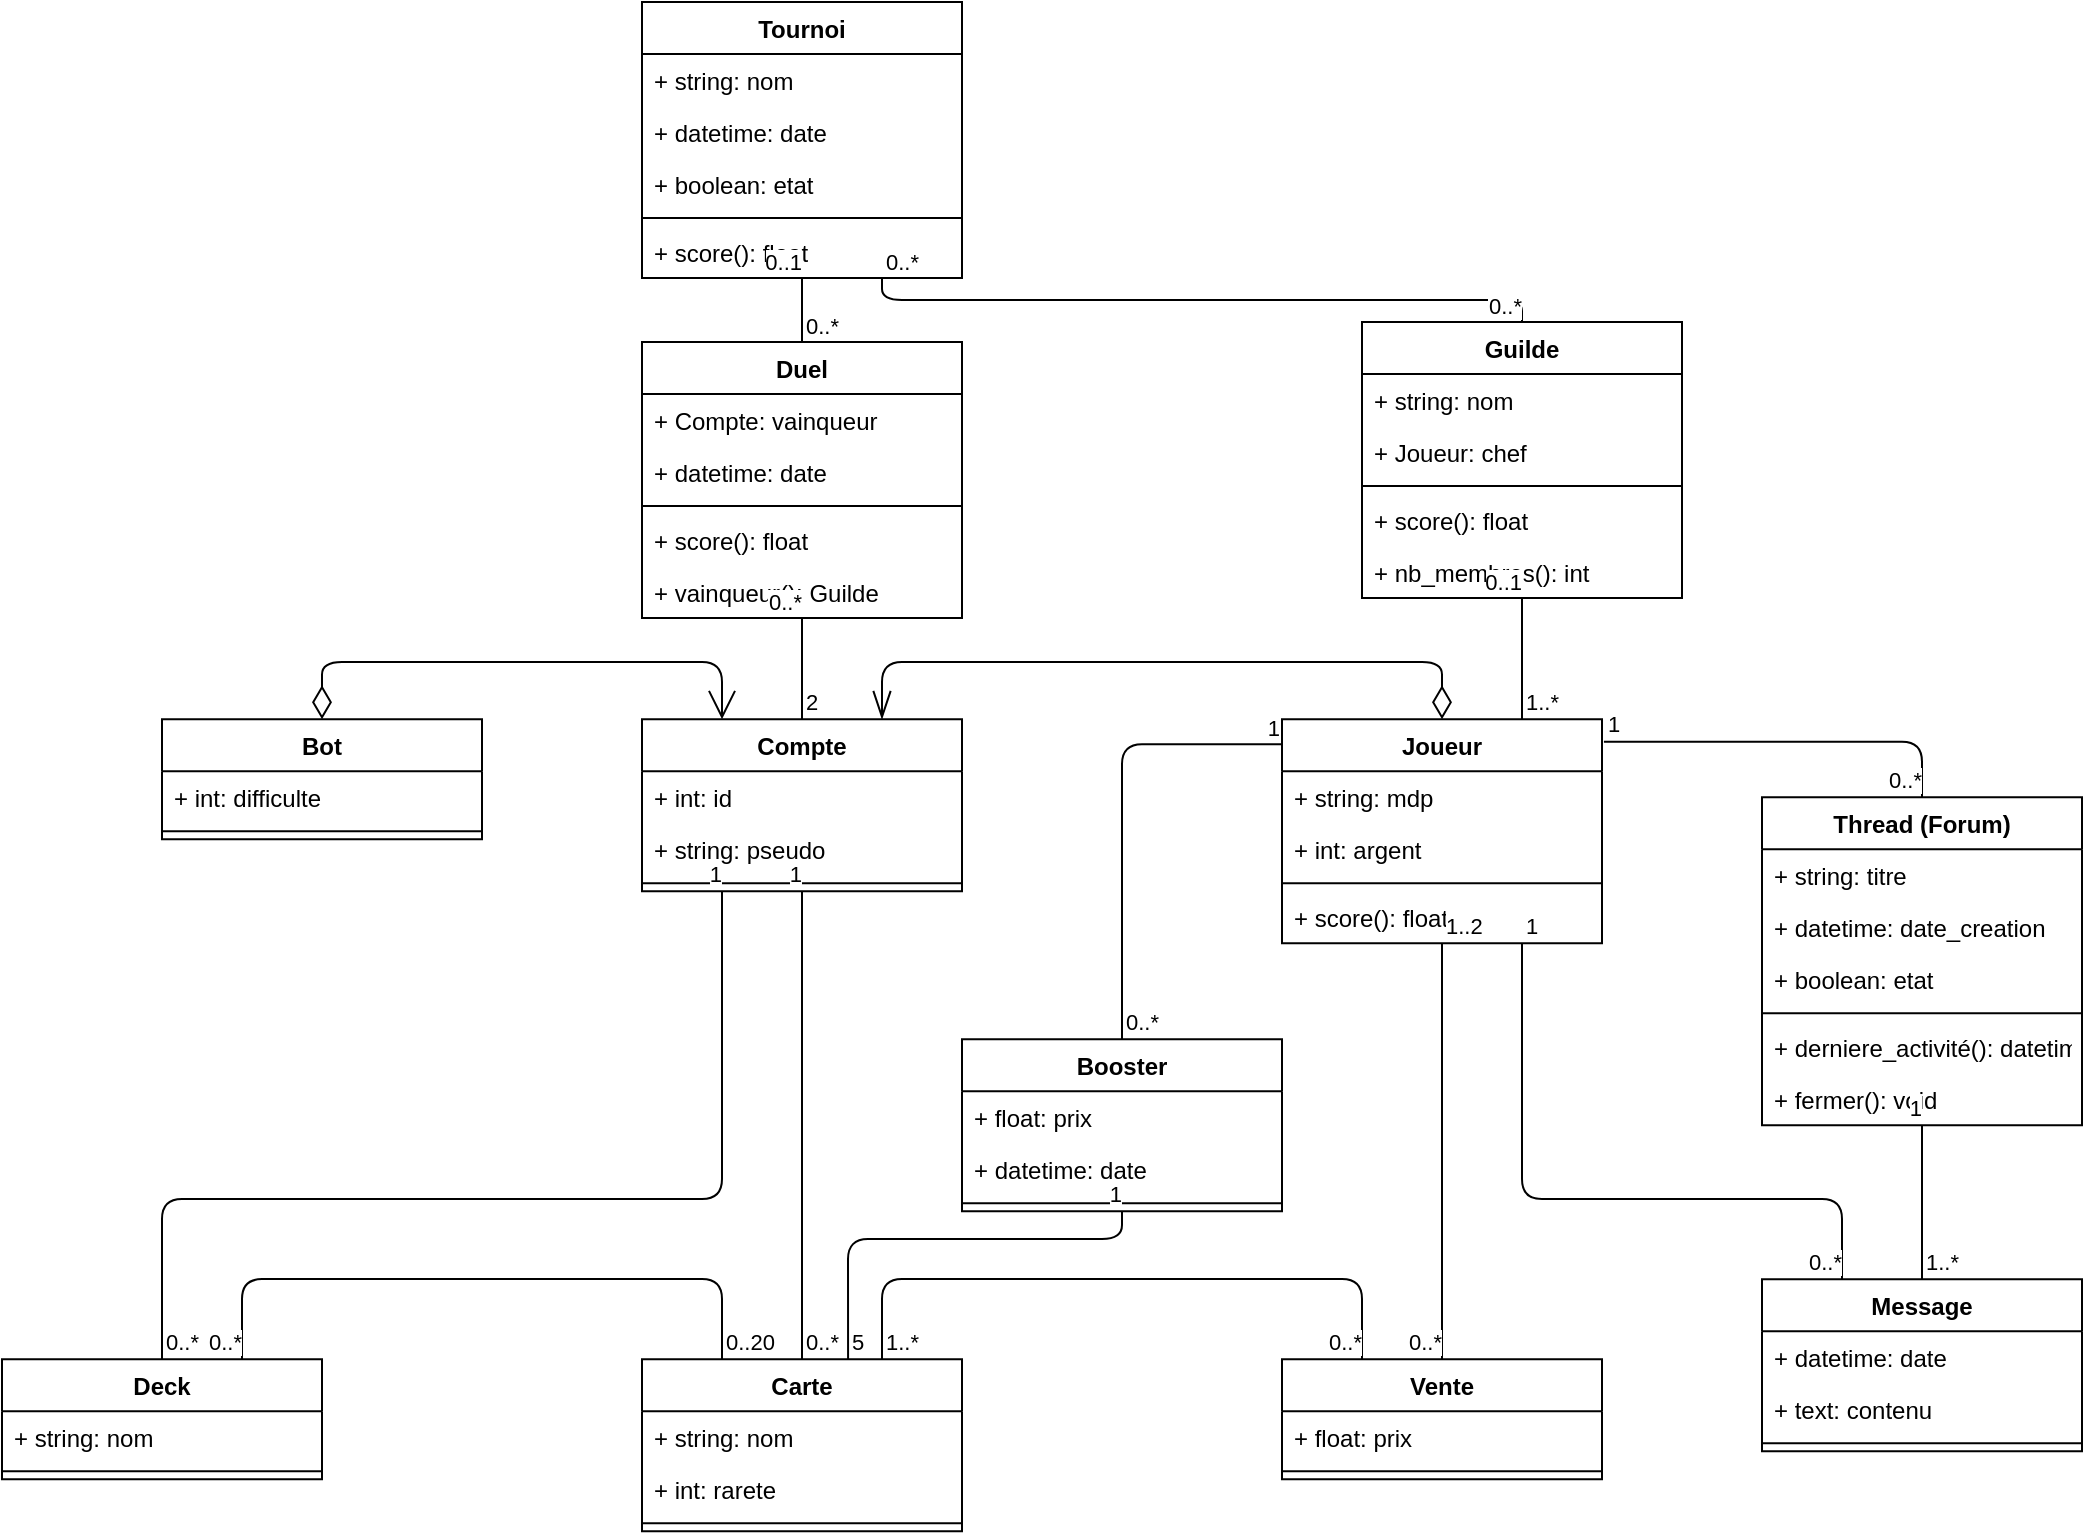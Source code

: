 <mxfile compressed="true" version="15.2.1" type="github"><diagram id="C5RBs43oDa-KdzZeNtuy" name="Page-1"><mxGraphModel dx="858" dy="2165" grid="1" gridSize="10" guides="1" tooltips="1" connect="1" arrows="1" fold="1" page="1" pageScale="1" pageWidth="1169" pageHeight="827" math="0" shadow="0"><root><mxCell id="WIyWlLk6GJQsqaUBKTNV-0"/><mxCell id="WIyWlLk6GJQsqaUBKTNV-1" parent="WIyWlLk6GJQsqaUBKTNV-0"/><mxCell id="Jjx2fEoYLebvqEYxVv_u-13" value="Deck" style="swimlane;fontStyle=1;align=center;verticalAlign=top;childLayout=stackLayout;horizontal=1;startSize=26;horizontalStack=0;resizeParent=1;resizeParentMax=0;resizeLast=0;collapsible=1;marginBottom=0;" vertex="1" parent="WIyWlLk6GJQsqaUBKTNV-1"><mxGeometry x="80" y="-961.43" width="160" height="60" as="geometry"/></mxCell><mxCell id="Jjx2fEoYLebvqEYxVv_u-165" value="+ string: nom" style="text;strokeColor=none;fillColor=none;align=left;verticalAlign=top;spacingLeft=4;spacingRight=4;overflow=hidden;rotatable=0;points=[[0,0.5],[1,0.5]];portConstraint=eastwest;" vertex="1" parent="Jjx2fEoYLebvqEYxVv_u-13"><mxGeometry y="26" width="160" height="26" as="geometry"/></mxCell><mxCell id="Jjx2fEoYLebvqEYxVv_u-15" value="" style="line;strokeWidth=1;fillColor=none;align=left;verticalAlign=middle;spacingTop=-1;spacingLeft=3;spacingRight=3;rotatable=0;labelPosition=right;points=[];portConstraint=eastwest;" vertex="1" parent="Jjx2fEoYLebvqEYxVv_u-13"><mxGeometry y="52" width="160" height="8" as="geometry"/></mxCell><mxCell id="Jjx2fEoYLebvqEYxVv_u-18" value="" style="endArrow=none;html=1;edgeStyle=orthogonalEdgeStyle;exitX=0.25;exitY=0;exitDx=0;exitDy=0;entryX=0.75;entryY=0;entryDx=0;entryDy=0;" edge="1" parent="WIyWlLk6GJQsqaUBKTNV-1" source="Jjx2fEoYLebvqEYxVv_u-28" target="Jjx2fEoYLebvqEYxVv_u-13"><mxGeometry relative="1" as="geometry"><mxPoint x="500" y="-911.43" as="sourcePoint"/><mxPoint x="660" y="-911.43" as="targetPoint"/><Array as="points"><mxPoint x="440" y="-1001.43"/><mxPoint x="200" y="-1001.43"/></Array></mxGeometry></mxCell><mxCell id="Jjx2fEoYLebvqEYxVv_u-19" value="0..20" style="edgeLabel;resizable=0;html=1;align=left;verticalAlign=bottom;" connectable="0" vertex="1" parent="Jjx2fEoYLebvqEYxVv_u-18"><mxGeometry x="-1" relative="1" as="geometry"/></mxCell><mxCell id="Jjx2fEoYLebvqEYxVv_u-20" value="0..*" style="edgeLabel;resizable=0;html=1;align=right;verticalAlign=bottom;" connectable="0" vertex="1" parent="Jjx2fEoYLebvqEYxVv_u-18"><mxGeometry x="1" relative="1" as="geometry"/></mxCell><mxCell id="Jjx2fEoYLebvqEYxVv_u-24" value="Duel" style="swimlane;fontStyle=1;align=center;verticalAlign=top;childLayout=stackLayout;horizontal=1;startSize=26;horizontalStack=0;resizeParent=1;resizeParentMax=0;resizeLast=0;collapsible=1;marginBottom=0;" vertex="1" parent="WIyWlLk6GJQsqaUBKTNV-1"><mxGeometry x="400" y="-1470" width="160" height="138" as="geometry"/></mxCell><mxCell id="Jjx2fEoYLebvqEYxVv_u-172" value="+ Compte: vainqueur" style="text;strokeColor=none;fillColor=none;align=left;verticalAlign=top;spacingLeft=4;spacingRight=4;overflow=hidden;rotatable=0;points=[[0,0.5],[1,0.5]];portConstraint=eastwest;" vertex="1" parent="Jjx2fEoYLebvqEYxVv_u-24"><mxGeometry y="26" width="160" height="26" as="geometry"/></mxCell><mxCell id="Jjx2fEoYLebvqEYxVv_u-173" value="+ datetime: date" style="text;strokeColor=none;fillColor=none;align=left;verticalAlign=top;spacingLeft=4;spacingRight=4;overflow=hidden;rotatable=0;points=[[0,0.5],[1,0.5]];portConstraint=eastwest;" vertex="1" parent="Jjx2fEoYLebvqEYxVv_u-24"><mxGeometry y="52" width="160" height="26" as="geometry"/></mxCell><mxCell id="Jjx2fEoYLebvqEYxVv_u-26" value="" style="line;strokeWidth=1;fillColor=none;align=left;verticalAlign=middle;spacingTop=-1;spacingLeft=3;spacingRight=3;rotatable=0;labelPosition=right;points=[];portConstraint=eastwest;" vertex="1" parent="Jjx2fEoYLebvqEYxVv_u-24"><mxGeometry y="78" width="160" height="8" as="geometry"/></mxCell><mxCell id="Jjx2fEoYLebvqEYxVv_u-174" value="+ score(): float" style="text;strokeColor=none;fillColor=none;align=left;verticalAlign=top;spacingLeft=4;spacingRight=4;overflow=hidden;rotatable=0;points=[[0,0.5],[1,0.5]];portConstraint=eastwest;" vertex="1" parent="Jjx2fEoYLebvqEYxVv_u-24"><mxGeometry y="86" width="160" height="26" as="geometry"/></mxCell><mxCell id="Jjx2fEoYLebvqEYxVv_u-181" value="+ vainqueur(): Guilde" style="text;strokeColor=none;fillColor=none;align=left;verticalAlign=top;spacingLeft=4;spacingRight=4;overflow=hidden;rotatable=0;points=[[0,0.5],[1,0.5]];portConstraint=eastwest;" vertex="1" parent="Jjx2fEoYLebvqEYxVv_u-24"><mxGeometry y="112" width="160" height="26" as="geometry"/></mxCell><mxCell id="Jjx2fEoYLebvqEYxVv_u-28" value="Carte" style="swimlane;fontStyle=1;align=center;verticalAlign=top;childLayout=stackLayout;horizontal=1;startSize=26;horizontalStack=0;resizeParent=1;resizeParentMax=0;resizeLast=0;collapsible=1;marginBottom=0;" vertex="1" parent="WIyWlLk6GJQsqaUBKTNV-1"><mxGeometry x="400" y="-961.43" width="160" height="86" as="geometry"/></mxCell><mxCell id="Jjx2fEoYLebvqEYxVv_u-163" value="+ string: nom" style="text;strokeColor=none;fillColor=none;align=left;verticalAlign=top;spacingLeft=4;spacingRight=4;overflow=hidden;rotatable=0;points=[[0,0.5],[1,0.5]];portConstraint=eastwest;" vertex="1" parent="Jjx2fEoYLebvqEYxVv_u-28"><mxGeometry y="26" width="160" height="26" as="geometry"/></mxCell><mxCell id="Jjx2fEoYLebvqEYxVv_u-164" value="+ int: rarete" style="text;strokeColor=none;fillColor=none;align=left;verticalAlign=top;spacingLeft=4;spacingRight=4;overflow=hidden;rotatable=0;points=[[0,0.5],[1,0.5]];portConstraint=eastwest;" vertex="1" parent="Jjx2fEoYLebvqEYxVv_u-28"><mxGeometry y="52" width="160" height="26" as="geometry"/></mxCell><mxCell id="Jjx2fEoYLebvqEYxVv_u-30" value="" style="line;strokeWidth=1;fillColor=none;align=left;verticalAlign=middle;spacingTop=-1;spacingLeft=3;spacingRight=3;rotatable=0;labelPosition=right;points=[];portConstraint=eastwest;" vertex="1" parent="Jjx2fEoYLebvqEYxVv_u-28"><mxGeometry y="78" width="160" height="8" as="geometry"/></mxCell><mxCell id="Jjx2fEoYLebvqEYxVv_u-33" value="" style="endArrow=none;html=1;edgeStyle=orthogonalEdgeStyle;exitX=0.5;exitY=0;exitDx=0;exitDy=0;entryX=0.5;entryY=1;entryDx=0;entryDy=0;" edge="1" parent="WIyWlLk6GJQsqaUBKTNV-1" source="Jjx2fEoYLebvqEYxVv_u-45" target="Jjx2fEoYLebvqEYxVv_u-24"><mxGeometry relative="1" as="geometry"><mxPoint x="560" y="-471.43" as="sourcePoint"/><mxPoint x="440" y="-1336" as="targetPoint"/></mxGeometry></mxCell><mxCell id="Jjx2fEoYLebvqEYxVv_u-34" value="2" style="edgeLabel;resizable=0;html=1;align=left;verticalAlign=bottom;" connectable="0" vertex="1" parent="Jjx2fEoYLebvqEYxVv_u-33"><mxGeometry x="-1" relative="1" as="geometry"/></mxCell><mxCell id="Jjx2fEoYLebvqEYxVv_u-35" value="0..*" style="edgeLabel;resizable=0;html=1;align=right;verticalAlign=bottom;" connectable="0" vertex="1" parent="Jjx2fEoYLebvqEYxVv_u-33"><mxGeometry x="1" relative="1" as="geometry"/></mxCell><mxCell id="Jjx2fEoYLebvqEYxVv_u-37" value="Guilde" style="swimlane;fontStyle=1;align=center;verticalAlign=top;childLayout=stackLayout;horizontal=1;startSize=26;horizontalStack=0;resizeParent=1;resizeParentMax=0;resizeLast=0;collapsible=1;marginBottom=0;" vertex="1" parent="WIyWlLk6GJQsqaUBKTNV-1"><mxGeometry x="760" y="-1480" width="160" height="138" as="geometry"/></mxCell><mxCell id="Jjx2fEoYLebvqEYxVv_u-182" value="+ string: nom" style="text;strokeColor=none;fillColor=none;align=left;verticalAlign=top;spacingLeft=4;spacingRight=4;overflow=hidden;rotatable=0;points=[[0,0.5],[1,0.5]];portConstraint=eastwest;" vertex="1" parent="Jjx2fEoYLebvqEYxVv_u-37"><mxGeometry y="26" width="160" height="26" as="geometry"/></mxCell><mxCell id="Jjx2fEoYLebvqEYxVv_u-185" value="+ Joueur: chef" style="text;strokeColor=none;fillColor=none;align=left;verticalAlign=top;spacingLeft=4;spacingRight=4;overflow=hidden;rotatable=0;points=[[0,0.5],[1,0.5]];portConstraint=eastwest;" vertex="1" parent="Jjx2fEoYLebvqEYxVv_u-37"><mxGeometry y="52" width="160" height="26" as="geometry"/></mxCell><mxCell id="Jjx2fEoYLebvqEYxVv_u-39" value="" style="line;strokeWidth=1;fillColor=none;align=left;verticalAlign=middle;spacingTop=-1;spacingLeft=3;spacingRight=3;rotatable=0;labelPosition=right;points=[];portConstraint=eastwest;" vertex="1" parent="Jjx2fEoYLebvqEYxVv_u-37"><mxGeometry y="78" width="160" height="8" as="geometry"/></mxCell><mxCell id="Jjx2fEoYLebvqEYxVv_u-184" value="+ score(): float" style="text;strokeColor=none;fillColor=none;align=left;verticalAlign=top;spacingLeft=4;spacingRight=4;overflow=hidden;rotatable=0;points=[[0,0.5],[1,0.5]];portConstraint=eastwest;" vertex="1" parent="Jjx2fEoYLebvqEYxVv_u-37"><mxGeometry y="86" width="160" height="26" as="geometry"/></mxCell><mxCell id="Jjx2fEoYLebvqEYxVv_u-186" value="+ nb_membres(): int" style="text;strokeColor=none;fillColor=none;align=left;verticalAlign=top;spacingLeft=4;spacingRight=4;overflow=hidden;rotatable=0;points=[[0,0.5],[1,0.5]];portConstraint=eastwest;" vertex="1" parent="Jjx2fEoYLebvqEYxVv_u-37"><mxGeometry y="112" width="160" height="26" as="geometry"/></mxCell><mxCell id="Jjx2fEoYLebvqEYxVv_u-41" value="" style="endArrow=none;html=1;edgeStyle=orthogonalEdgeStyle;exitX=0.75;exitY=0;exitDx=0;exitDy=0;entryX=0.5;entryY=1;entryDx=0;entryDy=0;" edge="1" parent="WIyWlLk6GJQsqaUBKTNV-1" source="Jjx2fEoYLebvqEYxVv_u-103" target="Jjx2fEoYLebvqEYxVv_u-37"><mxGeometry relative="1" as="geometry"><mxPoint x="560" y="-490" as="sourcePoint"/><mxPoint x="720" y="-490" as="targetPoint"/></mxGeometry></mxCell><mxCell id="Jjx2fEoYLebvqEYxVv_u-42" value="1..*" style="edgeLabel;resizable=0;html=1;align=left;verticalAlign=bottom;" connectable="0" vertex="1" parent="Jjx2fEoYLebvqEYxVv_u-41"><mxGeometry x="-1" relative="1" as="geometry"/></mxCell><mxCell id="Jjx2fEoYLebvqEYxVv_u-43" value="0..1" style="edgeLabel;resizable=0;html=1;align=right;verticalAlign=bottom;" connectable="0" vertex="1" parent="Jjx2fEoYLebvqEYxVv_u-41"><mxGeometry x="1" relative="1" as="geometry"/></mxCell><mxCell id="Jjx2fEoYLebvqEYxVv_u-49" value="Tournoi" style="swimlane;fontStyle=1;align=center;verticalAlign=top;childLayout=stackLayout;horizontal=1;startSize=26;horizontalStack=0;resizeParent=1;resizeParentMax=0;resizeLast=0;collapsible=1;marginBottom=0;" vertex="1" parent="WIyWlLk6GJQsqaUBKTNV-1"><mxGeometry x="400" y="-1640" width="160" height="138" as="geometry"/></mxCell><mxCell id="Jjx2fEoYLebvqEYxVv_u-175" value="+ string: nom" style="text;strokeColor=none;fillColor=none;align=left;verticalAlign=top;spacingLeft=4;spacingRight=4;overflow=hidden;rotatable=0;points=[[0,0.5],[1,0.5]];portConstraint=eastwest;" vertex="1" parent="Jjx2fEoYLebvqEYxVv_u-49"><mxGeometry y="26" width="160" height="26" as="geometry"/></mxCell><mxCell id="Jjx2fEoYLebvqEYxVv_u-176" value="+ datetime: date" style="text;strokeColor=none;fillColor=none;align=left;verticalAlign=top;spacingLeft=4;spacingRight=4;overflow=hidden;rotatable=0;points=[[0,0.5],[1,0.5]];portConstraint=eastwest;" vertex="1" parent="Jjx2fEoYLebvqEYxVv_u-49"><mxGeometry y="52" width="160" height="26" as="geometry"/></mxCell><mxCell id="Jjx2fEoYLebvqEYxVv_u-178" value="+ boolean: etat" style="text;strokeColor=none;fillColor=none;align=left;verticalAlign=top;spacingLeft=4;spacingRight=4;overflow=hidden;rotatable=0;points=[[0,0.5],[1,0.5]];portConstraint=eastwest;" vertex="1" parent="Jjx2fEoYLebvqEYxVv_u-49"><mxGeometry y="78" width="160" height="26" as="geometry"/></mxCell><mxCell id="Jjx2fEoYLebvqEYxVv_u-51" value="" style="line;strokeWidth=1;fillColor=none;align=left;verticalAlign=middle;spacingTop=-1;spacingLeft=3;spacingRight=3;rotatable=0;labelPosition=right;points=[];portConstraint=eastwest;" vertex="1" parent="Jjx2fEoYLebvqEYxVv_u-49"><mxGeometry y="104" width="160" height="8" as="geometry"/></mxCell><mxCell id="Jjx2fEoYLebvqEYxVv_u-177" value="+ score(): float" style="text;strokeColor=none;fillColor=none;align=left;verticalAlign=top;spacingLeft=4;spacingRight=4;overflow=hidden;rotatable=0;points=[[0,0.5],[1,0.5]];portConstraint=eastwest;" vertex="1" parent="Jjx2fEoYLebvqEYxVv_u-49"><mxGeometry y="112" width="160" height="26" as="geometry"/></mxCell><mxCell id="Jjx2fEoYLebvqEYxVv_u-53" value="" style="endArrow=none;html=1;edgeStyle=orthogonalEdgeStyle;entryX=0.5;entryY=1;entryDx=0;entryDy=0;exitX=0.5;exitY=0;exitDx=0;exitDy=0;" edge="1" parent="WIyWlLk6GJQsqaUBKTNV-1" source="Jjx2fEoYLebvqEYxVv_u-24" target="Jjx2fEoYLebvqEYxVv_u-49"><mxGeometry relative="1" as="geometry"><mxPoint x="470" y="-660" as="sourcePoint"/><mxPoint x="630" y="-660" as="targetPoint"/></mxGeometry></mxCell><mxCell id="Jjx2fEoYLebvqEYxVv_u-54" value="&lt;div&gt;0..*&lt;/div&gt;" style="edgeLabel;resizable=0;html=1;align=left;verticalAlign=bottom;" connectable="0" vertex="1" parent="Jjx2fEoYLebvqEYxVv_u-53"><mxGeometry x="-1" relative="1" as="geometry"/></mxCell><mxCell id="Jjx2fEoYLebvqEYxVv_u-55" value="0..1" style="edgeLabel;resizable=0;html=1;align=right;verticalAlign=bottom;" connectable="0" vertex="1" parent="Jjx2fEoYLebvqEYxVv_u-53"><mxGeometry x="1" relative="1" as="geometry"/></mxCell><mxCell id="Jjx2fEoYLebvqEYxVv_u-83" value="Thread (Forum)" style="swimlane;fontStyle=1;align=center;verticalAlign=top;childLayout=stackLayout;horizontal=1;startSize=26;horizontalStack=0;resizeParent=1;resizeParentMax=0;resizeLast=0;collapsible=1;marginBottom=0;" vertex="1" parent="WIyWlLk6GJQsqaUBKTNV-1"><mxGeometry x="960" y="-1242.43" width="160" height="164" as="geometry"/></mxCell><mxCell id="Jjx2fEoYLebvqEYxVv_u-166" value="+ string: titre" style="text;strokeColor=none;fillColor=none;align=left;verticalAlign=top;spacingLeft=4;spacingRight=4;overflow=hidden;rotatable=0;points=[[0,0.5],[1,0.5]];portConstraint=eastwest;" vertex="1" parent="Jjx2fEoYLebvqEYxVv_u-83"><mxGeometry y="26" width="160" height="26" as="geometry"/></mxCell><mxCell id="Jjx2fEoYLebvqEYxVv_u-167" value="+ datetime: date_creation" style="text;strokeColor=none;fillColor=none;align=left;verticalAlign=top;spacingLeft=4;spacingRight=4;overflow=hidden;rotatable=0;points=[[0,0.5],[1,0.5]];portConstraint=eastwest;" vertex="1" parent="Jjx2fEoYLebvqEYxVv_u-83"><mxGeometry y="52" width="160" height="26" as="geometry"/></mxCell><mxCell id="Jjx2fEoYLebvqEYxVv_u-169" value="+ boolean: etat" style="text;strokeColor=none;fillColor=none;align=left;verticalAlign=top;spacingLeft=4;spacingRight=4;overflow=hidden;rotatable=0;points=[[0,0.5],[1,0.5]];portConstraint=eastwest;" vertex="1" parent="Jjx2fEoYLebvqEYxVv_u-83"><mxGeometry y="78" width="160" height="26" as="geometry"/></mxCell><mxCell id="Jjx2fEoYLebvqEYxVv_u-85" value="" style="line;strokeWidth=1;fillColor=none;align=left;verticalAlign=middle;spacingTop=-1;spacingLeft=3;spacingRight=3;rotatable=0;labelPosition=right;points=[];portConstraint=eastwest;" vertex="1" parent="Jjx2fEoYLebvqEYxVv_u-83"><mxGeometry y="104" width="160" height="8" as="geometry"/></mxCell><mxCell id="Jjx2fEoYLebvqEYxVv_u-168" value="+ derniere_activité(): datetime" style="text;strokeColor=none;fillColor=none;align=left;verticalAlign=top;spacingLeft=4;spacingRight=4;overflow=hidden;rotatable=0;points=[[0,0.5],[1,0.5]];portConstraint=eastwest;" vertex="1" parent="Jjx2fEoYLebvqEYxVv_u-83"><mxGeometry y="112" width="160" height="26" as="geometry"/></mxCell><mxCell id="Jjx2fEoYLebvqEYxVv_u-170" value="+ fermer(): void" style="text;strokeColor=none;fillColor=none;align=left;verticalAlign=top;spacingLeft=4;spacingRight=4;overflow=hidden;rotatable=0;points=[[0,0.5],[1,0.5]];portConstraint=eastwest;" vertex="1" parent="Jjx2fEoYLebvqEYxVv_u-83"><mxGeometry y="138" width="160" height="26" as="geometry"/></mxCell><mxCell id="Jjx2fEoYLebvqEYxVv_u-90" value="Message" style="swimlane;fontStyle=1;align=center;verticalAlign=top;childLayout=stackLayout;horizontal=1;startSize=26;horizontalStack=0;resizeParent=1;resizeParentMax=0;resizeLast=0;collapsible=1;marginBottom=0;" vertex="1" parent="WIyWlLk6GJQsqaUBKTNV-1"><mxGeometry x="960" y="-1001.43" width="160" height="86" as="geometry"/></mxCell><mxCell id="Jjx2fEoYLebvqEYxVv_u-187" value="+ datetime: date" style="text;strokeColor=none;fillColor=none;align=left;verticalAlign=top;spacingLeft=4;spacingRight=4;overflow=hidden;rotatable=0;points=[[0,0.5],[1,0.5]];portConstraint=eastwest;" vertex="1" parent="Jjx2fEoYLebvqEYxVv_u-90"><mxGeometry y="26" width="160" height="26" as="geometry"/></mxCell><mxCell id="Jjx2fEoYLebvqEYxVv_u-188" value="+ text: contenu" style="text;strokeColor=none;fillColor=none;align=left;verticalAlign=top;spacingLeft=4;spacingRight=4;overflow=hidden;rotatable=0;points=[[0,0.5],[1,0.5]];portConstraint=eastwest;" vertex="1" parent="Jjx2fEoYLebvqEYxVv_u-90"><mxGeometry y="52" width="160" height="26" as="geometry"/></mxCell><mxCell id="Jjx2fEoYLebvqEYxVv_u-92" value="" style="line;strokeWidth=1;fillColor=none;align=left;verticalAlign=middle;spacingTop=-1;spacingLeft=3;spacingRight=3;rotatable=0;labelPosition=right;points=[];portConstraint=eastwest;" vertex="1" parent="Jjx2fEoYLebvqEYxVv_u-90"><mxGeometry y="78" width="160" height="8" as="geometry"/></mxCell><mxCell id="Jjx2fEoYLebvqEYxVv_u-100" value="" style="endArrow=none;html=1;edgeStyle=orthogonalEdgeStyle;exitX=0.75;exitY=1;exitDx=0;exitDy=0;entryX=0.5;entryY=0;entryDx=0;entryDy=0;" edge="1" parent="WIyWlLk6GJQsqaUBKTNV-1" source="Jjx2fEoYLebvqEYxVv_u-49" target="Jjx2fEoYLebvqEYxVv_u-37"><mxGeometry relative="1" as="geometry"><mxPoint x="510" y="-790" as="sourcePoint"/><mxPoint x="670" y="-790" as="targetPoint"/></mxGeometry></mxCell><mxCell id="Jjx2fEoYLebvqEYxVv_u-101" value="0..*" style="edgeLabel;resizable=0;html=1;align=left;verticalAlign=bottom;" connectable="0" vertex="1" parent="Jjx2fEoYLebvqEYxVv_u-100"><mxGeometry x="-1" relative="1" as="geometry"/></mxCell><mxCell id="Jjx2fEoYLebvqEYxVv_u-102" value="0..*" style="edgeLabel;resizable=0;html=1;align=right;verticalAlign=bottom;" connectable="0" vertex="1" parent="Jjx2fEoYLebvqEYxVv_u-100"><mxGeometry x="1" relative="1" as="geometry"/></mxCell><mxCell id="Jjx2fEoYLebvqEYxVv_u-103" value="Joueur" style="swimlane;fontStyle=1;align=center;verticalAlign=top;childLayout=stackLayout;horizontal=1;startSize=26;horizontalStack=0;resizeParent=1;resizeParentMax=0;resizeLast=0;collapsible=1;marginBottom=0;" vertex="1" parent="WIyWlLk6GJQsqaUBKTNV-1"><mxGeometry x="720" y="-1281.43" width="160" height="112" as="geometry"/></mxCell><mxCell id="Jjx2fEoYLebvqEYxVv_u-140" value="+ string: mdp" style="text;strokeColor=none;fillColor=none;align=left;verticalAlign=top;spacingLeft=4;spacingRight=4;overflow=hidden;rotatable=0;points=[[0,0.5],[1,0.5]];portConstraint=eastwest;" vertex="1" parent="Jjx2fEoYLebvqEYxVv_u-103"><mxGeometry y="26" width="160" height="26" as="geometry"/></mxCell><mxCell id="Jjx2fEoYLebvqEYxVv_u-141" value="+ int: argent" style="text;strokeColor=none;fillColor=none;align=left;verticalAlign=top;spacingLeft=4;spacingRight=4;overflow=hidden;rotatable=0;points=[[0,0.5],[1,0.5]];portConstraint=eastwest;" vertex="1" parent="Jjx2fEoYLebvqEYxVv_u-103"><mxGeometry y="52" width="160" height="26" as="geometry"/></mxCell><mxCell id="Jjx2fEoYLebvqEYxVv_u-105" value="" style="line;strokeWidth=1;fillColor=none;align=left;verticalAlign=middle;spacingTop=-1;spacingLeft=3;spacingRight=3;rotatable=0;labelPosition=right;points=[];portConstraint=eastwest;" vertex="1" parent="Jjx2fEoYLebvqEYxVv_u-103"><mxGeometry y="78" width="160" height="8" as="geometry"/></mxCell><mxCell id="Jjx2fEoYLebvqEYxVv_u-142" value="+ score(): float" style="text;strokeColor=none;fillColor=none;align=left;verticalAlign=top;spacingLeft=4;spacingRight=4;overflow=hidden;rotatable=0;points=[[0,0.5],[1,0.5]];portConstraint=eastwest;" vertex="1" parent="Jjx2fEoYLebvqEYxVv_u-103"><mxGeometry y="86" width="160" height="26" as="geometry"/></mxCell><mxCell id="Jjx2fEoYLebvqEYxVv_u-107" value="Bot" style="swimlane;fontStyle=1;align=center;verticalAlign=top;childLayout=stackLayout;horizontal=1;startSize=26;horizontalStack=0;resizeParent=1;resizeParentMax=0;resizeLast=0;collapsible=1;marginBottom=0;" vertex="1" parent="WIyWlLk6GJQsqaUBKTNV-1"><mxGeometry x="160" y="-1281.43" width="160" height="60" as="geometry"/></mxCell><mxCell id="Jjx2fEoYLebvqEYxVv_u-171" value="+ int: difficulte" style="text;strokeColor=none;fillColor=none;align=left;verticalAlign=top;spacingLeft=4;spacingRight=4;overflow=hidden;rotatable=0;points=[[0,0.5],[1,0.5]];portConstraint=eastwest;" vertex="1" parent="Jjx2fEoYLebvqEYxVv_u-107"><mxGeometry y="26" width="160" height="26" as="geometry"/></mxCell><mxCell id="Jjx2fEoYLebvqEYxVv_u-109" value="" style="line;strokeWidth=1;fillColor=none;align=left;verticalAlign=middle;spacingTop=-1;spacingLeft=3;spacingRight=3;rotatable=0;labelPosition=right;points=[];portConstraint=eastwest;" vertex="1" parent="Jjx2fEoYLebvqEYxVv_u-107"><mxGeometry y="52" width="160" height="8" as="geometry"/></mxCell><mxCell id="Jjx2fEoYLebvqEYxVv_u-111" value="" style="endArrow=open;html=1;endSize=12;startArrow=diamondThin;startSize=14;startFill=0;edgeStyle=orthogonalEdgeStyle;align=left;verticalAlign=bottom;exitX=0.5;exitY=0;exitDx=0;exitDy=0;entryX=0.25;entryY=0;entryDx=0;entryDy=0;" edge="1" parent="WIyWlLk6GJQsqaUBKTNV-1" source="Jjx2fEoYLebvqEYxVv_u-107" target="Jjx2fEoYLebvqEYxVv_u-45"><mxGeometry x="-1" y="3" relative="1" as="geometry"><mxPoint x="350" y="-521.43" as="sourcePoint"/><mxPoint x="360" y="-1291.43" as="targetPoint"/><Array as="points"><mxPoint x="240" y="-1310"/><mxPoint x="440" y="-1310"/></Array></mxGeometry></mxCell><mxCell id="Jjx2fEoYLebvqEYxVv_u-45" value="Compte" style="swimlane;fontStyle=1;align=center;verticalAlign=top;childLayout=stackLayout;horizontal=1;startSize=26;horizontalStack=0;resizeParent=1;resizeParentMax=0;resizeLast=0;collapsible=1;marginBottom=0;" vertex="1" parent="WIyWlLk6GJQsqaUBKTNV-1"><mxGeometry x="400" y="-1281.43" width="160" height="86" as="geometry"/></mxCell><mxCell id="Jjx2fEoYLebvqEYxVv_u-138" value="+ int: id" style="text;strokeColor=none;fillColor=none;align=left;verticalAlign=top;spacingLeft=4;spacingRight=4;overflow=hidden;rotatable=0;points=[[0,0.5],[1,0.5]];portConstraint=eastwest;" vertex="1" parent="Jjx2fEoYLebvqEYxVv_u-45"><mxGeometry y="26" width="160" height="26" as="geometry"/></mxCell><mxCell id="Jjx2fEoYLebvqEYxVv_u-139" value="+ string: pseudo" style="text;strokeColor=none;fillColor=none;align=left;verticalAlign=top;spacingLeft=4;spacingRight=4;overflow=hidden;rotatable=0;points=[[0,0.5],[1,0.5]];portConstraint=eastwest;" vertex="1" parent="Jjx2fEoYLebvqEYxVv_u-45"><mxGeometry y="52" width="160" height="26" as="geometry"/></mxCell><mxCell id="Jjx2fEoYLebvqEYxVv_u-47" value="" style="line;strokeWidth=1;fillColor=none;align=left;verticalAlign=middle;spacingTop=-1;spacingLeft=3;spacingRight=3;rotatable=0;labelPosition=right;points=[];portConstraint=eastwest;" vertex="1" parent="Jjx2fEoYLebvqEYxVv_u-45"><mxGeometry y="78" width="160" height="8" as="geometry"/></mxCell><mxCell id="Jjx2fEoYLebvqEYxVv_u-114" value="&lt;div&gt;&lt;br&gt;&lt;/div&gt;&lt;div&gt;&lt;br&gt;&lt;/div&gt;" style="endArrow=openThin;html=1;endSize=12;startArrow=diamondThin;startSize=14;startFill=0;edgeStyle=orthogonalEdgeStyle;align=left;verticalAlign=bottom;endFill=0;exitX=0.5;exitY=0;exitDx=0;exitDy=0;entryX=0.75;entryY=0;entryDx=0;entryDy=0;" edge="1" parent="WIyWlLk6GJQsqaUBKTNV-1" source="Jjx2fEoYLebvqEYxVv_u-103" target="Jjx2fEoYLebvqEYxVv_u-45"><mxGeometry x="-1" y="3" relative="1" as="geometry"><mxPoint x="770" y="-1251.43" as="sourcePoint"/><mxPoint x="550" y="-1271.43" as="targetPoint"/><Array as="points"><mxPoint x="800" y="-1310"/><mxPoint x="520" y="-1310"/></Array></mxGeometry></mxCell><mxCell id="Jjx2fEoYLebvqEYxVv_u-63" value="Vente" style="swimlane;fontStyle=1;align=center;verticalAlign=top;childLayout=stackLayout;horizontal=1;startSize=26;horizontalStack=0;resizeParent=1;resizeParentMax=0;resizeLast=0;collapsible=1;marginBottom=0;" vertex="1" parent="WIyWlLk6GJQsqaUBKTNV-1"><mxGeometry x="720" y="-961.43" width="160" height="60" as="geometry"/></mxCell><mxCell id="Jjx2fEoYLebvqEYxVv_u-160" value="+ float: prix" style="text;strokeColor=none;fillColor=none;align=left;verticalAlign=top;spacingLeft=4;spacingRight=4;overflow=hidden;rotatable=0;points=[[0,0.5],[1,0.5]];portConstraint=eastwest;" vertex="1" parent="Jjx2fEoYLebvqEYxVv_u-63"><mxGeometry y="26" width="160" height="26" as="geometry"/></mxCell><mxCell id="Jjx2fEoYLebvqEYxVv_u-65" value="" style="line;strokeWidth=1;fillColor=none;align=left;verticalAlign=middle;spacingTop=-1;spacingLeft=3;spacingRight=3;rotatable=0;labelPosition=right;points=[];portConstraint=eastwest;" vertex="1" parent="Jjx2fEoYLebvqEYxVv_u-63"><mxGeometry y="52" width="160" height="8" as="geometry"/></mxCell><mxCell id="Jjx2fEoYLebvqEYxVv_u-119" value="" style="endArrow=none;html=1;edgeStyle=orthogonalEdgeStyle;entryX=0.5;entryY=0;entryDx=0;entryDy=0;exitX=0.5;exitY=1;exitDx=0;exitDy=0;" edge="1" parent="WIyWlLk6GJQsqaUBKTNV-1" source="Jjx2fEoYLebvqEYxVv_u-103" target="Jjx2fEoYLebvqEYxVv_u-63"><mxGeometry relative="1" as="geometry"><mxPoint x="490" y="-1191.43" as="sourcePoint"/><mxPoint x="650" y="-1191.43" as="targetPoint"/></mxGeometry></mxCell><mxCell id="Jjx2fEoYLebvqEYxVv_u-120" value="1..2" style="edgeLabel;resizable=0;html=1;align=left;verticalAlign=bottom;" connectable="0" vertex="1" parent="Jjx2fEoYLebvqEYxVv_u-119"><mxGeometry x="-1" relative="1" as="geometry"/></mxCell><mxCell id="Jjx2fEoYLebvqEYxVv_u-121" value="0..*" style="edgeLabel;resizable=0;html=1;align=right;verticalAlign=bottom;" connectable="0" vertex="1" parent="Jjx2fEoYLebvqEYxVv_u-119"><mxGeometry x="1" relative="1" as="geometry"/></mxCell><mxCell id="Jjx2fEoYLebvqEYxVv_u-122" value="" style="endArrow=none;html=1;edgeStyle=orthogonalEdgeStyle;entryX=0.5;entryY=1;entryDx=0;entryDy=0;exitX=0.5;exitY=0;exitDx=0;exitDy=0;" edge="1" parent="WIyWlLk6GJQsqaUBKTNV-1" source="Jjx2fEoYLebvqEYxVv_u-90" target="Jjx2fEoYLebvqEYxVv_u-83"><mxGeometry relative="1" as="geometry"><mxPoint x="550" y="-951.43" as="sourcePoint"/><mxPoint x="710" y="-951.43" as="targetPoint"/></mxGeometry></mxCell><mxCell id="Jjx2fEoYLebvqEYxVv_u-123" value="1..*" style="edgeLabel;resizable=0;html=1;align=left;verticalAlign=bottom;" connectable="0" vertex="1" parent="Jjx2fEoYLebvqEYxVv_u-122"><mxGeometry x="-1" relative="1" as="geometry"/></mxCell><mxCell id="Jjx2fEoYLebvqEYxVv_u-124" value="1" style="edgeLabel;resizable=0;html=1;align=right;verticalAlign=bottom;" connectable="0" vertex="1" parent="Jjx2fEoYLebvqEYxVv_u-122"><mxGeometry x="1" relative="1" as="geometry"/></mxCell><mxCell id="Jjx2fEoYLebvqEYxVv_u-125" value="" style="endArrow=none;html=1;edgeStyle=orthogonalEdgeStyle;entryX=0.25;entryY=0;entryDx=0;entryDy=0;exitX=0.75;exitY=1;exitDx=0;exitDy=0;" edge="1" parent="WIyWlLk6GJQsqaUBKTNV-1" source="Jjx2fEoYLebvqEYxVv_u-103" target="Jjx2fEoYLebvqEYxVv_u-90"><mxGeometry relative="1" as="geometry"><mxPoint x="560" y="-1181.43" as="sourcePoint"/><mxPoint x="720" y="-1181.43" as="targetPoint"/><Array as="points"><mxPoint x="840" y="-1041.43"/><mxPoint x="1000" y="-1041.43"/></Array></mxGeometry></mxCell><mxCell id="Jjx2fEoYLebvqEYxVv_u-126" value="1" style="edgeLabel;resizable=0;html=1;align=left;verticalAlign=bottom;" connectable="0" vertex="1" parent="Jjx2fEoYLebvqEYxVv_u-125"><mxGeometry x="-1" relative="1" as="geometry"/></mxCell><mxCell id="Jjx2fEoYLebvqEYxVv_u-127" value="0..*" style="edgeLabel;resizable=0;html=1;align=right;verticalAlign=bottom;" connectable="0" vertex="1" parent="Jjx2fEoYLebvqEYxVv_u-125"><mxGeometry x="1" relative="1" as="geometry"/></mxCell><mxCell id="Jjx2fEoYLebvqEYxVv_u-128" value="" style="endArrow=none;html=1;edgeStyle=orthogonalEdgeStyle;entryX=0.5;entryY=1;entryDx=0;entryDy=0;exitX=0.5;exitY=0;exitDx=0;exitDy=0;" edge="1" parent="WIyWlLk6GJQsqaUBKTNV-1" source="Jjx2fEoYLebvqEYxVv_u-28" target="Jjx2fEoYLebvqEYxVv_u-45"><mxGeometry relative="1" as="geometry"><mxPoint x="460" y="-1181.43" as="sourcePoint"/><mxPoint x="620" y="-1181.43" as="targetPoint"/></mxGeometry></mxCell><mxCell id="Jjx2fEoYLebvqEYxVv_u-129" value="0..*" style="edgeLabel;resizable=0;html=1;align=left;verticalAlign=bottom;" connectable="0" vertex="1" parent="Jjx2fEoYLebvqEYxVv_u-128"><mxGeometry x="-1" relative="1" as="geometry"/></mxCell><mxCell id="Jjx2fEoYLebvqEYxVv_u-130" value="1" style="edgeLabel;resizable=0;html=1;align=right;verticalAlign=bottom;" connectable="0" vertex="1" parent="Jjx2fEoYLebvqEYxVv_u-128"><mxGeometry x="1" relative="1" as="geometry"/></mxCell><mxCell id="Jjx2fEoYLebvqEYxVv_u-135" value="" style="endArrow=none;html=1;edgeStyle=orthogonalEdgeStyle;entryX=0.25;entryY=1;entryDx=0;entryDy=0;exitX=0.5;exitY=0;exitDx=0;exitDy=0;" edge="1" parent="WIyWlLk6GJQsqaUBKTNV-1" source="Jjx2fEoYLebvqEYxVv_u-13" target="Jjx2fEoYLebvqEYxVv_u-45"><mxGeometry relative="1" as="geometry"><mxPoint x="460" y="-1181.43" as="sourcePoint"/><mxPoint x="620" y="-1181.43" as="targetPoint"/><Array as="points"><mxPoint x="160" y="-1041.43"/><mxPoint x="440" y="-1041.43"/></Array></mxGeometry></mxCell><mxCell id="Jjx2fEoYLebvqEYxVv_u-136" value="0..*" style="edgeLabel;resizable=0;html=1;align=left;verticalAlign=bottom;" connectable="0" vertex="1" parent="Jjx2fEoYLebvqEYxVv_u-135"><mxGeometry x="-1" relative="1" as="geometry"/></mxCell><mxCell id="Jjx2fEoYLebvqEYxVv_u-137" value="1" style="edgeLabel;resizable=0;html=1;align=right;verticalAlign=bottom;" connectable="0" vertex="1" parent="Jjx2fEoYLebvqEYxVv_u-135"><mxGeometry x="1" relative="1" as="geometry"/></mxCell><mxCell id="Jjx2fEoYLebvqEYxVv_u-143" value="Booster" style="swimlane;fontStyle=1;align=center;verticalAlign=top;childLayout=stackLayout;horizontal=1;startSize=26;horizontalStack=0;resizeParent=1;resizeParentMax=0;resizeLast=0;collapsible=1;marginBottom=0;" vertex="1" parent="WIyWlLk6GJQsqaUBKTNV-1"><mxGeometry x="560" y="-1121.43" width="160" height="86" as="geometry"/></mxCell><mxCell id="Jjx2fEoYLebvqEYxVv_u-161" value="+ float: prix" style="text;strokeColor=none;fillColor=none;align=left;verticalAlign=top;spacingLeft=4;spacingRight=4;overflow=hidden;rotatable=0;points=[[0,0.5],[1,0.5]];portConstraint=eastwest;" vertex="1" parent="Jjx2fEoYLebvqEYxVv_u-143"><mxGeometry y="26" width="160" height="26" as="geometry"/></mxCell><mxCell id="Jjx2fEoYLebvqEYxVv_u-162" value="+ datetime: date" style="text;strokeColor=none;fillColor=none;align=left;verticalAlign=top;spacingLeft=4;spacingRight=4;overflow=hidden;rotatable=0;points=[[0,0.5],[1,0.5]];portConstraint=eastwest;" vertex="1" parent="Jjx2fEoYLebvqEYxVv_u-143"><mxGeometry y="52" width="160" height="26" as="geometry"/></mxCell><mxCell id="Jjx2fEoYLebvqEYxVv_u-145" value="" style="line;strokeWidth=1;fillColor=none;align=left;verticalAlign=middle;spacingTop=-1;spacingLeft=3;spacingRight=3;rotatable=0;labelPosition=right;points=[];portConstraint=eastwest;" vertex="1" parent="Jjx2fEoYLebvqEYxVv_u-143"><mxGeometry y="78" width="160" height="8" as="geometry"/></mxCell><mxCell id="Jjx2fEoYLebvqEYxVv_u-147" value="" style="endArrow=none;html=1;edgeStyle=orthogonalEdgeStyle;entryX=0.5;entryY=0;entryDx=0;entryDy=0;exitX=1.006;exitY=0.101;exitDx=0;exitDy=0;exitPerimeter=0;" edge="1" parent="WIyWlLk6GJQsqaUBKTNV-1" source="Jjx2fEoYLebvqEYxVv_u-103" target="Jjx2fEoYLebvqEYxVv_u-83"><mxGeometry relative="1" as="geometry"><mxPoint x="740" y="-1241.43" as="sourcePoint"/><mxPoint x="900" y="-1241.43" as="targetPoint"/><Array as="points"><mxPoint x="1040" y="-1270.43"/></Array></mxGeometry></mxCell><mxCell id="Jjx2fEoYLebvqEYxVv_u-148" value="&lt;div&gt;1&lt;/div&gt;" style="edgeLabel;resizable=0;html=1;align=left;verticalAlign=bottom;" connectable="0" vertex="1" parent="Jjx2fEoYLebvqEYxVv_u-147"><mxGeometry x="-1" relative="1" as="geometry"/></mxCell><mxCell id="Jjx2fEoYLebvqEYxVv_u-149" value="0..*" style="edgeLabel;resizable=0;html=1;align=right;verticalAlign=bottom;" connectable="0" vertex="1" parent="Jjx2fEoYLebvqEYxVv_u-147"><mxGeometry x="1" relative="1" as="geometry"/></mxCell><mxCell id="Jjx2fEoYLebvqEYxVv_u-150" value="" style="endArrow=none;html=1;edgeStyle=orthogonalEdgeStyle;entryX=0.25;entryY=0;entryDx=0;entryDy=0;exitX=0.75;exitY=0;exitDx=0;exitDy=0;" edge="1" parent="WIyWlLk6GJQsqaUBKTNV-1" source="Jjx2fEoYLebvqEYxVv_u-28" target="Jjx2fEoYLebvqEYxVv_u-63"><mxGeometry relative="1" as="geometry"><mxPoint x="640" y="-1051.43" as="sourcePoint"/><mxPoint x="800" y="-1051.43" as="targetPoint"/><Array as="points"><mxPoint x="520" y="-1001.43"/><mxPoint x="760" y="-1001.43"/></Array></mxGeometry></mxCell><mxCell id="Jjx2fEoYLebvqEYxVv_u-151" value="1..*" style="edgeLabel;resizable=0;html=1;align=left;verticalAlign=bottom;" connectable="0" vertex="1" parent="Jjx2fEoYLebvqEYxVv_u-150"><mxGeometry x="-1" relative="1" as="geometry"/></mxCell><mxCell id="Jjx2fEoYLebvqEYxVv_u-152" value="0..*" style="edgeLabel;resizable=0;html=1;align=right;verticalAlign=bottom;" connectable="0" vertex="1" parent="Jjx2fEoYLebvqEYxVv_u-150"><mxGeometry x="1" relative="1" as="geometry"/></mxCell><mxCell id="Jjx2fEoYLebvqEYxVv_u-153" value="" style="endArrow=none;html=1;edgeStyle=orthogonalEdgeStyle;entryX=0.5;entryY=1;entryDx=0;entryDy=0;exitX=0.644;exitY=0;exitDx=0;exitDy=0;exitPerimeter=0;" edge="1" parent="WIyWlLk6GJQsqaUBKTNV-1" source="Jjx2fEoYLebvqEYxVv_u-28" target="Jjx2fEoYLebvqEYxVv_u-143"><mxGeometry relative="1" as="geometry"><mxPoint x="640" y="-1031.43" as="sourcePoint"/><mxPoint x="760" y="-1161.43" as="targetPoint"/><Array as="points"><mxPoint x="503" y="-1021.43"/><mxPoint x="640" y="-1021.43"/></Array></mxGeometry></mxCell><mxCell id="Jjx2fEoYLebvqEYxVv_u-154" value="5" style="edgeLabel;resizable=0;html=1;align=left;verticalAlign=bottom;" connectable="0" vertex="1" parent="Jjx2fEoYLebvqEYxVv_u-153"><mxGeometry x="-1" relative="1" as="geometry"/></mxCell><mxCell id="Jjx2fEoYLebvqEYxVv_u-155" value="1" style="edgeLabel;resizable=0;html=1;align=right;verticalAlign=bottom;" connectable="0" vertex="1" parent="Jjx2fEoYLebvqEYxVv_u-153"><mxGeometry x="1" relative="1" as="geometry"/></mxCell><mxCell id="Jjx2fEoYLebvqEYxVv_u-157" value="" style="endArrow=none;html=1;edgeStyle=orthogonalEdgeStyle;entryX=-0.003;entryY=0.112;entryDx=0;entryDy=0;entryPerimeter=0;exitX=0.5;exitY=0;exitDx=0;exitDy=0;" edge="1" parent="WIyWlLk6GJQsqaUBKTNV-1" source="Jjx2fEoYLebvqEYxVv_u-143" target="Jjx2fEoYLebvqEYxVv_u-103"><mxGeometry relative="1" as="geometry"><mxPoint x="600" y="-1131.43" as="sourcePoint"/><mxPoint x="760" y="-1131.43" as="targetPoint"/></mxGeometry></mxCell><mxCell id="Jjx2fEoYLebvqEYxVv_u-158" value="0..*" style="edgeLabel;resizable=0;html=1;align=left;verticalAlign=bottom;" connectable="0" vertex="1" parent="Jjx2fEoYLebvqEYxVv_u-157"><mxGeometry x="-1" relative="1" as="geometry"/></mxCell><mxCell id="Jjx2fEoYLebvqEYxVv_u-159" value="1" style="edgeLabel;resizable=0;html=1;align=right;verticalAlign=bottom;" connectable="0" vertex="1" parent="Jjx2fEoYLebvqEYxVv_u-157"><mxGeometry x="1" relative="1" as="geometry"/></mxCell></root></mxGraphModel></diagram></mxfile>